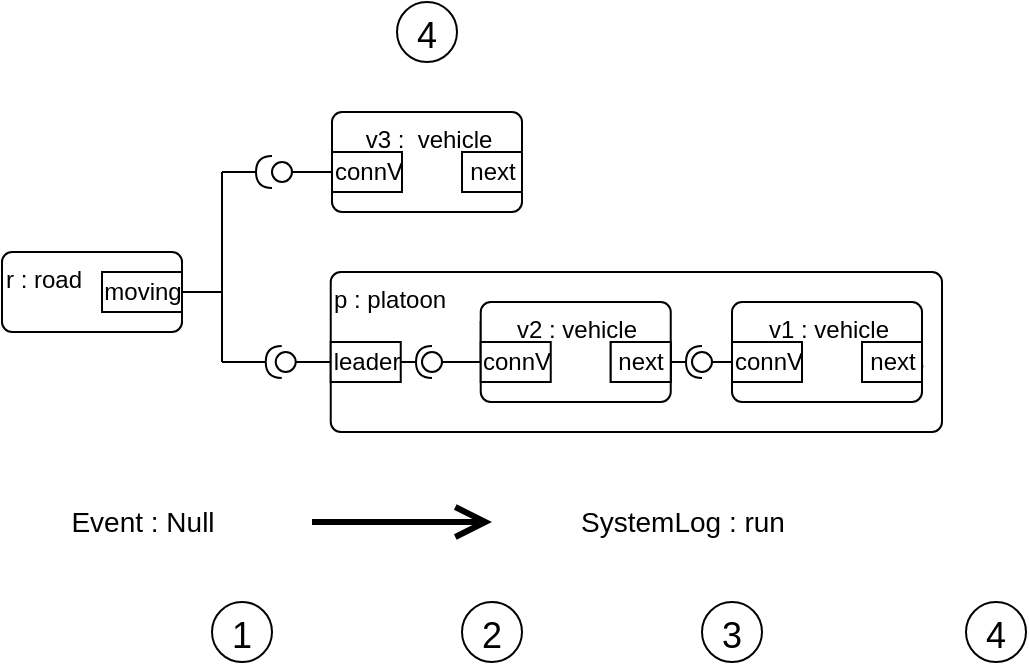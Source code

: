 <mxfile version="15.5.5" type="github">
  <diagram id="h5-6c95KHCAkGdze8uv-" name="Page-1">
    <mxGraphModel dx="1355" dy="793" grid="1" gridSize="10" guides="1" tooltips="1" connect="1" arrows="1" fold="1" page="1" pageScale="1" pageWidth="827" pageHeight="1169" math="0" shadow="0">
      <root>
        <mxCell id="0" />
        <mxCell id="1" parent="0" />
        <mxCell id="d_kUtybQaHPVFvwEdMjx-1" value="&lt;font style=&quot;font-size: 14px&quot;&gt;Event : Null&lt;/font&gt;" style="text;html=1;align=center;verticalAlign=middle;resizable=0;points=[];autosize=1;" vertex="1" parent="1">
          <mxGeometry x="275" y="370" width="90" height="20" as="geometry" />
        </mxCell>
        <mxCell id="d_kUtybQaHPVFvwEdMjx-2" value="" style="endArrow=open;endFill=1;endSize=12;html=1;strokeWidth=3;" edge="1" parent="1">
          <mxGeometry width="160" relative="1" as="geometry">
            <mxPoint x="405" y="380" as="sourcePoint" />
            <mxPoint x="495" y="380" as="targetPoint" />
          </mxGeometry>
        </mxCell>
        <mxCell id="d_kUtybQaHPVFvwEdMjx-3" value="&lt;font style=&quot;font-size: 14px&quot;&gt;SystemLog : run&lt;/font&gt;" style="text;html=1;align=center;verticalAlign=middle;resizable=0;points=[];autosize=1;" vertex="1" parent="1">
          <mxGeometry x="530" y="370" width="120" height="20" as="geometry" />
        </mxCell>
        <mxCell id="d_kUtybQaHPVFvwEdMjx-4" value="4" style="ellipse;fillColor=#ffffff;strokeColor=#000000;fontSize=18;" vertex="1" parent="1">
          <mxGeometry x="447.5" y="120" width="30" height="30" as="geometry" />
        </mxCell>
        <mxCell id="d_kUtybQaHPVFvwEdMjx-5" value="p : platoon" style="html=1;align=left;verticalAlign=top;rounded=1;absoluteArcSize=1;arcSize=10;dashed=0;" vertex="1" parent="1">
          <mxGeometry x="414.37" y="255" width="305.63" height="80" as="geometry" />
        </mxCell>
        <mxCell id="d_kUtybQaHPVFvwEdMjx-6" value="connV" style="html=1;" vertex="1" parent="1">
          <mxGeometry x="489.37" y="280" width="50" height="20" as="geometry" />
        </mxCell>
        <mxCell id="d_kUtybQaHPVFvwEdMjx-7" value="v2 : vehicle" style="html=1;align=center;verticalAlign=top;rounded=1;absoluteArcSize=1;arcSize=10;dashed=0;" vertex="1" parent="1">
          <mxGeometry x="489.37" y="270" width="95" height="50" as="geometry" />
        </mxCell>
        <mxCell id="d_kUtybQaHPVFvwEdMjx-8" value="connV" style="html=1;" vertex="1" parent="1">
          <mxGeometry x="489.37" y="290" width="35" height="20" as="geometry" />
        </mxCell>
        <mxCell id="d_kUtybQaHPVFvwEdMjx-9" value="docks" style="html=1;" vertex="1" parent="1">
          <mxGeometry x="554.37" y="290" width="30" height="20" as="geometry" />
        </mxCell>
        <mxCell id="d_kUtybQaHPVFvwEdMjx-10" value="connV" style="html=1;" vertex="1" parent="1">
          <mxGeometry x="615" y="280" width="50" height="20" as="geometry" />
        </mxCell>
        <mxCell id="d_kUtybQaHPVFvwEdMjx-11" value="v1 : vehicle" style="html=1;align=center;verticalAlign=top;rounded=1;absoluteArcSize=1;arcSize=10;dashed=0;" vertex="1" parent="1">
          <mxGeometry x="615" y="270" width="95" height="50" as="geometry" />
        </mxCell>
        <mxCell id="d_kUtybQaHPVFvwEdMjx-12" value="connV" style="html=1;" vertex="1" parent="1">
          <mxGeometry x="615" y="290" width="35" height="20" as="geometry" />
        </mxCell>
        <mxCell id="d_kUtybQaHPVFvwEdMjx-13" value="" style="rounded=0;orthogonalLoop=1;jettySize=auto;html=1;endArrow=none;endFill=0;exitX=0;exitY=0.5;exitDx=0;exitDy=0;" edge="1" parent="1" source="d_kUtybQaHPVFvwEdMjx-12" target="d_kUtybQaHPVFvwEdMjx-15">
          <mxGeometry relative="1" as="geometry">
            <mxPoint x="584.37" y="300" as="sourcePoint" />
          </mxGeometry>
        </mxCell>
        <mxCell id="d_kUtybQaHPVFvwEdMjx-14" value="" style="rounded=0;orthogonalLoop=1;jettySize=auto;html=1;endArrow=halfCircle;endFill=0;endSize=6;strokeWidth=1;exitX=1;exitY=0.5;exitDx=0;exitDy=0;" edge="1" parent="1" source="d_kUtybQaHPVFvwEdMjx-22">
          <mxGeometry relative="1" as="geometry">
            <mxPoint x="590" y="340" as="sourcePoint" />
            <mxPoint x="600" y="300" as="targetPoint" />
            <Array as="points">
              <mxPoint x="600" y="300" />
            </Array>
          </mxGeometry>
        </mxCell>
        <mxCell id="d_kUtybQaHPVFvwEdMjx-15" value="" style="ellipse;whiteSpace=wrap;html=1;fontFamily=Helvetica;fontSize=12;fontColor=#000000;align=center;strokeColor=#000000;fillColor=#ffffff;points=[];aspect=fixed;resizable=0;" vertex="1" parent="1">
          <mxGeometry x="595" y="295" width="10" height="10" as="geometry" />
        </mxCell>
        <mxCell id="d_kUtybQaHPVFvwEdMjx-16" value="docks" style="html=1;" vertex="1" parent="1">
          <mxGeometry x="680" y="290" width="30" height="20" as="geometry" />
        </mxCell>
        <mxCell id="d_kUtybQaHPVFvwEdMjx-17" value="leader" style="html=1;" vertex="1" parent="1">
          <mxGeometry x="414.37" y="290" width="35" height="20" as="geometry" />
        </mxCell>
        <mxCell id="d_kUtybQaHPVFvwEdMjx-18" value="" style="rounded=0;orthogonalLoop=1;jettySize=auto;html=1;endArrow=none;endFill=0;exitX=0;exitY=0.5;exitDx=0;exitDy=0;" edge="1" parent="1" source="d_kUtybQaHPVFvwEdMjx-8">
          <mxGeometry relative="1" as="geometry">
            <mxPoint x="510" y="370" as="sourcePoint" />
            <mxPoint x="469.37" y="300" as="targetPoint" />
            <Array as="points" />
          </mxGeometry>
        </mxCell>
        <mxCell id="d_kUtybQaHPVFvwEdMjx-19" value="" style="rounded=0;orthogonalLoop=1;jettySize=auto;html=1;endArrow=halfCircle;endFill=0;endSize=6;strokeWidth=1;" edge="1" parent="1">
          <mxGeometry relative="1" as="geometry">
            <mxPoint x="472.37" y="300" as="sourcePoint" />
            <mxPoint x="472.37" y="300" as="targetPoint" />
          </mxGeometry>
        </mxCell>
        <mxCell id="d_kUtybQaHPVFvwEdMjx-20" value="" style="ellipse;whiteSpace=wrap;html=1;fontFamily=Helvetica;fontSize=12;fontColor=#000000;align=center;strokeColor=#000000;fillColor=#ffffff;points=[];aspect=fixed;resizable=0;" vertex="1" parent="1">
          <mxGeometry x="460" y="295" width="10" height="10" as="geometry" />
        </mxCell>
        <mxCell id="d_kUtybQaHPVFvwEdMjx-21" value="" style="rounded=0;orthogonalLoop=1;jettySize=auto;html=1;endArrow=halfCircle;endFill=0;endSize=6;strokeWidth=1;exitX=1;exitY=0.5;exitDx=0;exitDy=0;" edge="1" parent="1" source="d_kUtybQaHPVFvwEdMjx-17">
          <mxGeometry relative="1" as="geometry">
            <mxPoint x="489.37" y="300" as="sourcePoint" />
            <mxPoint x="465" y="300" as="targetPoint" />
            <Array as="points" />
          </mxGeometry>
        </mxCell>
        <mxCell id="d_kUtybQaHPVFvwEdMjx-22" value="next" style="html=1;" vertex="1" parent="1">
          <mxGeometry x="554.37" y="290" width="30" height="20" as="geometry" />
        </mxCell>
        <mxCell id="d_kUtybQaHPVFvwEdMjx-23" value="next" style="html=1;" vertex="1" parent="1">
          <mxGeometry x="680" y="290" width="30" height="20" as="geometry" />
        </mxCell>
        <mxCell id="d_kUtybQaHPVFvwEdMjx-24" value="&lt;div align=&quot;left&quot;&gt;r : road&lt;/div&gt;" style="html=1;align=left;verticalAlign=top;rounded=1;absoluteArcSize=1;arcSize=10;dashed=0;" vertex="1" parent="1">
          <mxGeometry x="250" y="245" width="90" height="40" as="geometry" />
        </mxCell>
        <mxCell id="d_kUtybQaHPVFvwEdMjx-25" value="" style="rounded=0;orthogonalLoop=1;jettySize=auto;html=1;endArrow=none;endFill=0;exitX=1;exitY=0.5;exitDx=0;exitDy=0;" edge="1" parent="1" source="d_kUtybQaHPVFvwEdMjx-24">
          <mxGeometry relative="1" as="geometry">
            <mxPoint x="475" y="380" as="sourcePoint" />
            <mxPoint x="360" y="205" as="targetPoint" />
            <Array as="points">
              <mxPoint x="360" y="265" />
              <mxPoint x="360" y="205" />
            </Array>
          </mxGeometry>
        </mxCell>
        <mxCell id="d_kUtybQaHPVFvwEdMjx-26" value="v3 :&amp;nbsp; vehicle" style="html=1;align=center;verticalAlign=top;rounded=1;absoluteArcSize=1;arcSize=10;dashed=0;" vertex="1" parent="1">
          <mxGeometry x="415" y="175" width="95" height="50" as="geometry" />
        </mxCell>
        <mxCell id="d_kUtybQaHPVFvwEdMjx-27" value="connV" style="html=1;" vertex="1" parent="1">
          <mxGeometry x="415" y="195" width="35" height="20" as="geometry" />
        </mxCell>
        <mxCell id="d_kUtybQaHPVFvwEdMjx-28" value="next" style="html=1;" vertex="1" parent="1">
          <mxGeometry x="480" y="195" width="30" height="20" as="geometry" />
        </mxCell>
        <mxCell id="d_kUtybQaHPVFvwEdMjx-29" value="" style="rounded=0;orthogonalLoop=1;jettySize=auto;html=1;endArrow=none;endFill=0;exitX=1;exitY=0.5;exitDx=0;exitDy=0;" edge="1" parent="1" source="d_kUtybQaHPVFvwEdMjx-24">
          <mxGeometry relative="1" as="geometry">
            <mxPoint x="338" y="384" as="sourcePoint" />
            <mxPoint x="360" y="300" as="targetPoint" />
            <Array as="points">
              <mxPoint x="360" y="265" />
            </Array>
          </mxGeometry>
        </mxCell>
        <mxCell id="d_kUtybQaHPVFvwEdMjx-30" value="" style="ellipse;whiteSpace=wrap;html=1;fontFamily=Helvetica;fontSize=12;fontColor=#000000;align=center;strokeColor=#000000;fillColor=#ffffff;points=[];aspect=fixed;resizable=0;" vertex="1" parent="1">
          <mxGeometry x="386.87" y="295" width="10" height="10" as="geometry" />
        </mxCell>
        <mxCell id="d_kUtybQaHPVFvwEdMjx-31" value="" style="rounded=1;orthogonalLoop=1;jettySize=auto;html=1;endArrow=halfCircle;endFill=0;endSize=6;strokeWidth=1;targetPerimeterSpacing=-3;sourcePerimeterSpacing=0;" edge="1" parent="1" target="d_kUtybQaHPVFvwEdMjx-30">
          <mxGeometry relative="1" as="geometry">
            <mxPoint x="360" y="300" as="sourcePoint" />
            <mxPoint x="391.87" y="300" as="targetPoint" />
            <Array as="points">
              <mxPoint x="370" y="300" />
              <mxPoint x="380" y="300" />
            </Array>
          </mxGeometry>
        </mxCell>
        <mxCell id="d_kUtybQaHPVFvwEdMjx-32" value="connV" style="html=1;" vertex="1" parent="1">
          <mxGeometry x="300" y="255" width="40" height="20" as="geometry" />
        </mxCell>
        <mxCell id="d_kUtybQaHPVFvwEdMjx-33" value="moving" style="html=1;" vertex="1" parent="1">
          <mxGeometry x="300" y="255" width="40" height="20" as="geometry" />
        </mxCell>
        <mxCell id="d_kUtybQaHPVFvwEdMjx-34" value="" style="rounded=0;orthogonalLoop=1;jettySize=auto;html=1;endArrow=none;endFill=0;exitX=0;exitY=0.5;exitDx=0;exitDy=0;" edge="1" parent="1" source="d_kUtybQaHPVFvwEdMjx-17">
          <mxGeometry relative="1" as="geometry">
            <mxPoint x="411.87" y="300" as="sourcePoint" />
            <mxPoint x="396.87" y="300" as="targetPoint" />
          </mxGeometry>
        </mxCell>
        <mxCell id="d_kUtybQaHPVFvwEdMjx-35" value="" style="ellipse;whiteSpace=wrap;html=1;fontFamily=Helvetica;fontSize=12;fontColor=#000000;align=center;strokeColor=#000000;fillColor=#ffffff;points=[];aspect=fixed;resizable=0;" vertex="1" parent="1">
          <mxGeometry x="385" y="200" width="10" height="10" as="geometry" />
        </mxCell>
        <mxCell id="d_kUtybQaHPVFvwEdMjx-36" value="" style="rounded=0;orthogonalLoop=1;jettySize=auto;html=1;endArrow=halfCircle;endFill=0;endSize=6;strokeWidth=1;" edge="1" parent="1" target="d_kUtybQaHPVFvwEdMjx-35">
          <mxGeometry relative="1" as="geometry">
            <mxPoint x="360" y="205" as="sourcePoint" />
            <mxPoint x="390" y="195" as="targetPoint" />
            <Array as="points" />
          </mxGeometry>
        </mxCell>
        <mxCell id="d_kUtybQaHPVFvwEdMjx-37" value="" style="rounded=0;orthogonalLoop=1;jettySize=auto;html=1;endArrow=none;endFill=0;exitX=0;exitY=0.5;exitDx=0;exitDy=0;" edge="1" parent="1">
          <mxGeometry relative="1" as="geometry">
            <mxPoint x="415" y="205" as="sourcePoint" />
            <mxPoint x="395" y="205" as="targetPoint" />
          </mxGeometry>
        </mxCell>
        <mxCell id="d_kUtybQaHPVFvwEdMjx-61" value="4" style="ellipse;fillColor=#ffffff;strokeColor=#000000;fontSize=18;" vertex="1" parent="1">
          <mxGeometry x="732" y="420" width="30" height="30" as="geometry" />
        </mxCell>
        <mxCell id="d_kUtybQaHPVFvwEdMjx-62" value="3" style="ellipse;fillColor=#ffffff;strokeColor=#000000;fontSize=18;" vertex="1" parent="1">
          <mxGeometry x="600" y="420" width="30" height="30" as="geometry" />
        </mxCell>
        <mxCell id="d_kUtybQaHPVFvwEdMjx-63" value="2" style="ellipse;fillColor=#ffffff;strokeColor=#000000;fontSize=18;" vertex="1" parent="1">
          <mxGeometry x="480" y="420" width="30" height="30" as="geometry" />
        </mxCell>
        <mxCell id="d_kUtybQaHPVFvwEdMjx-64" value="1" style="ellipse;fillColor=#ffffff;strokeColor=#000000;fontSize=18;" vertex="1" parent="1">
          <mxGeometry x="355" y="420" width="30" height="30" as="geometry" />
        </mxCell>
      </root>
    </mxGraphModel>
  </diagram>
</mxfile>
